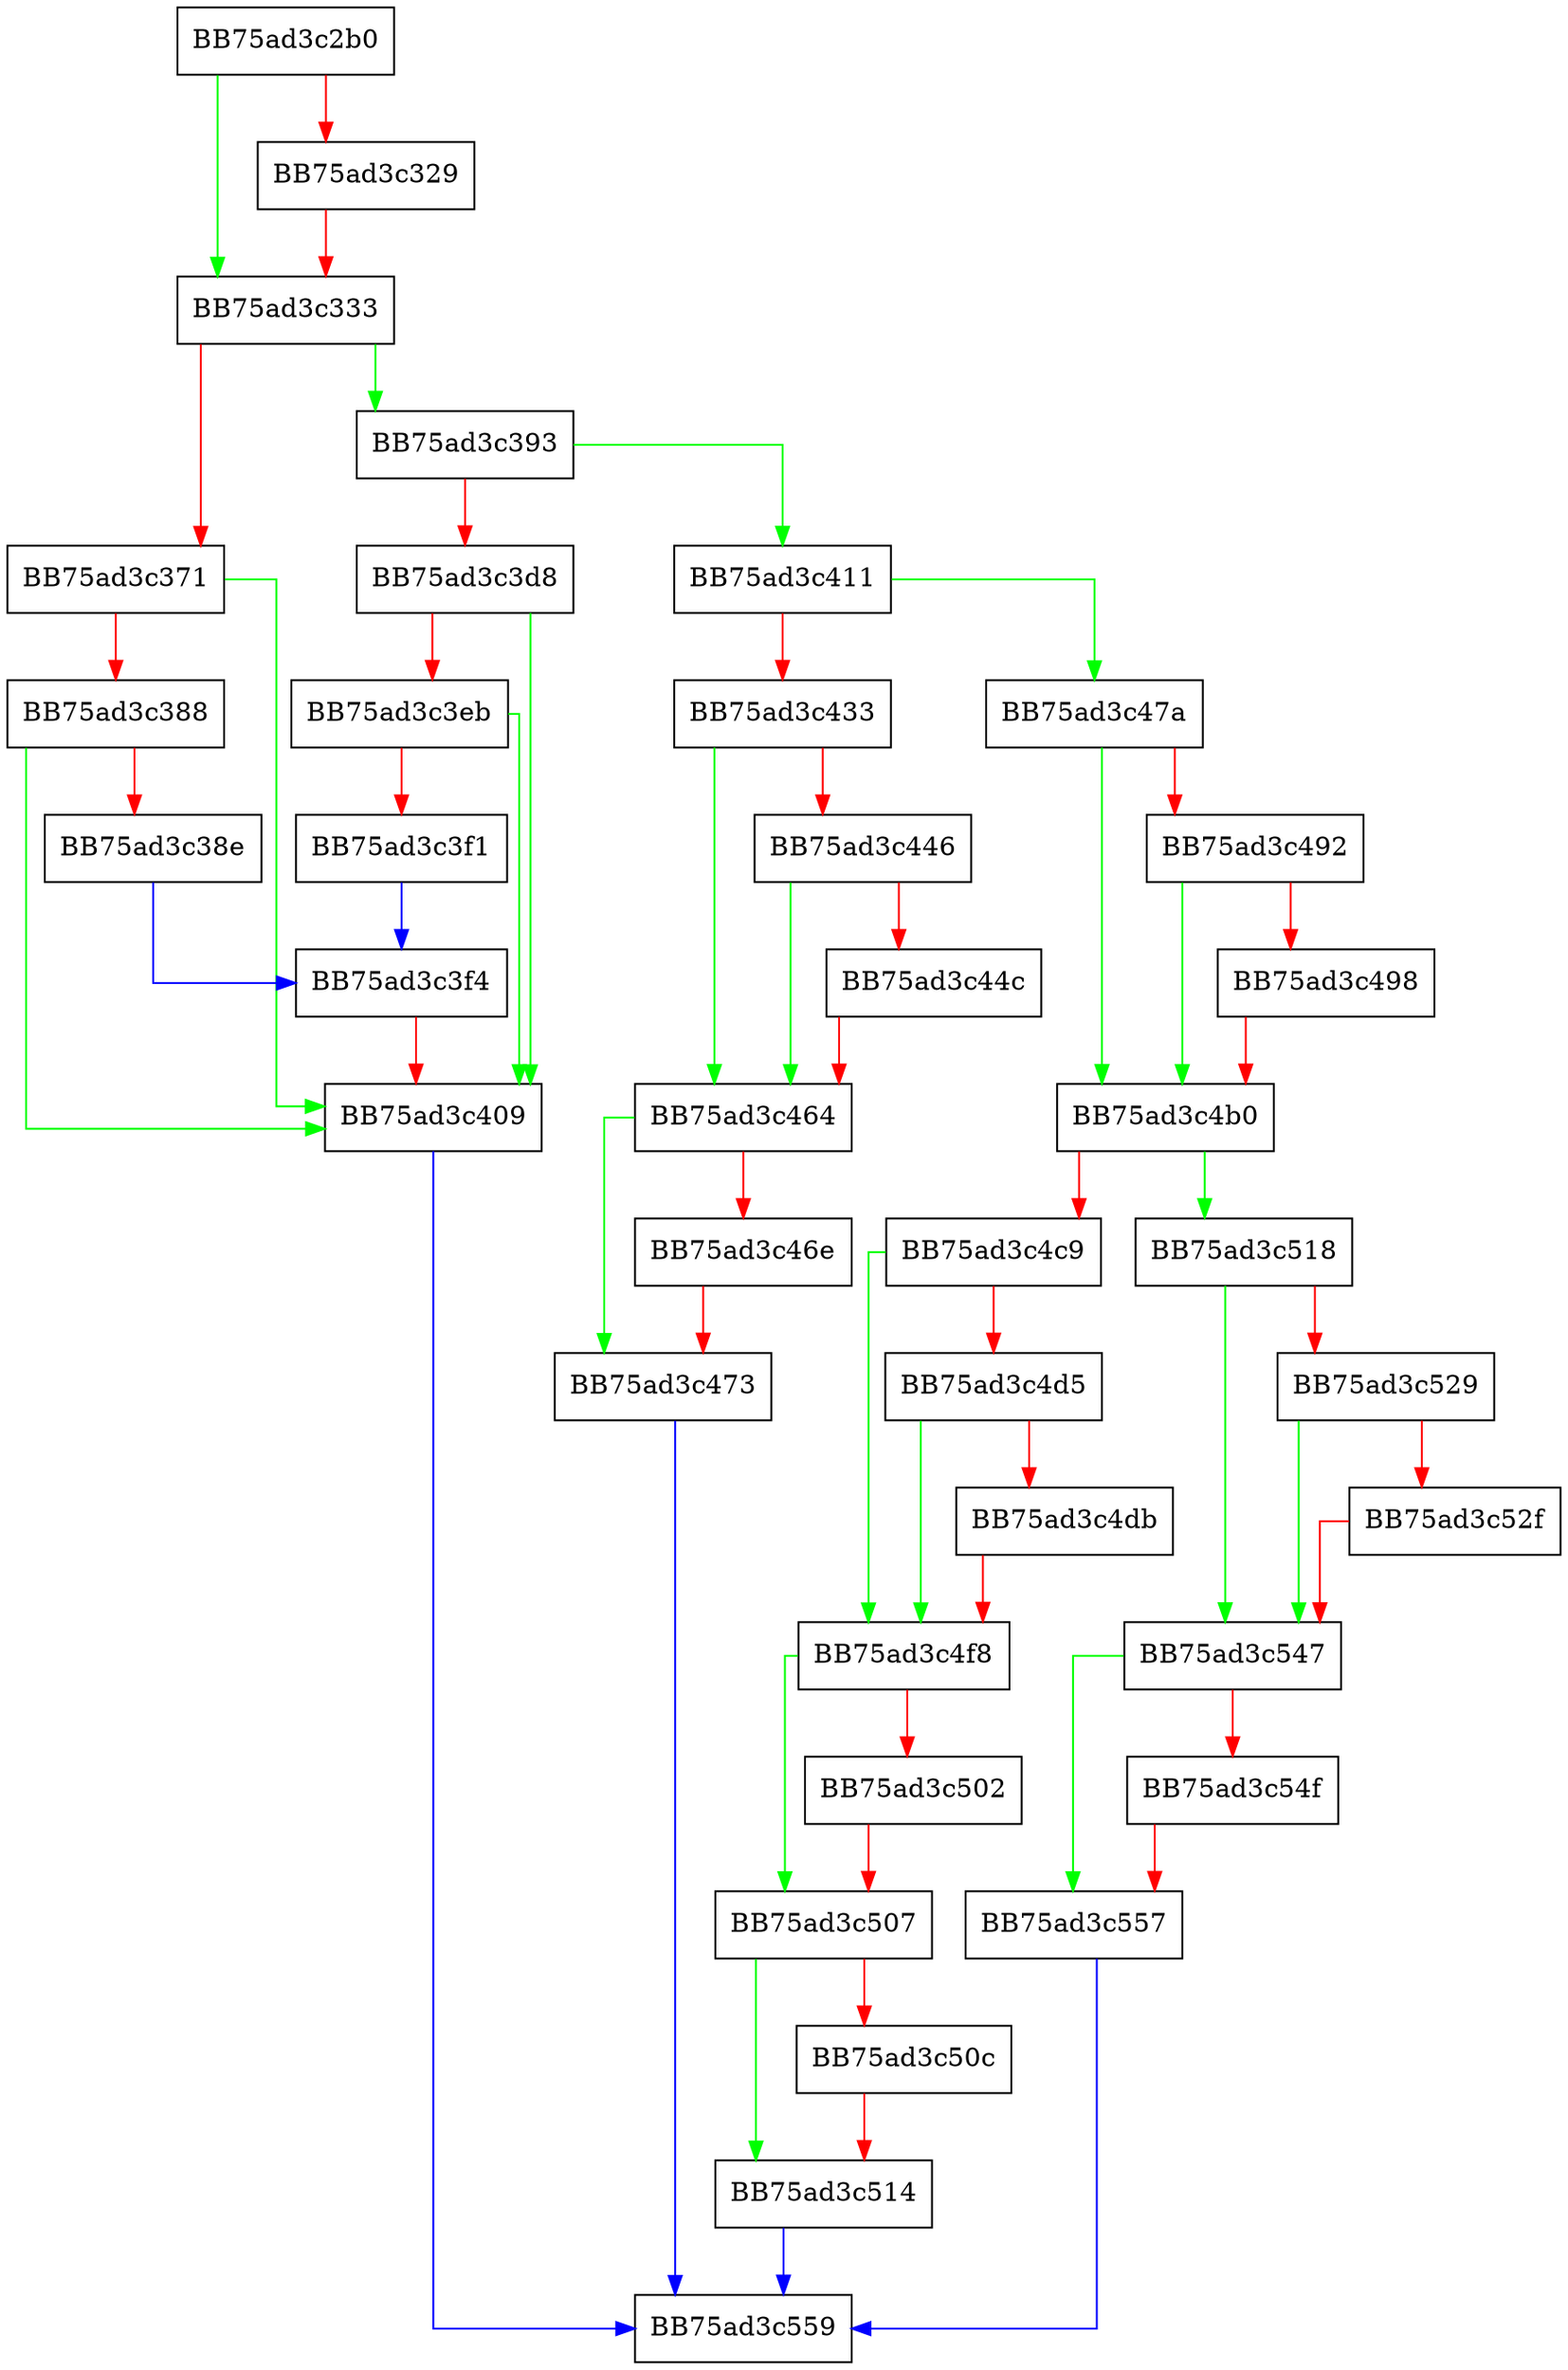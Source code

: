 digraph GetAlureonPath {
  node [shape="box"];
  graph [splines=ortho];
  BB75ad3c2b0 -> BB75ad3c333 [color="green"];
  BB75ad3c2b0 -> BB75ad3c329 [color="red"];
  BB75ad3c329 -> BB75ad3c333 [color="red"];
  BB75ad3c333 -> BB75ad3c393 [color="green"];
  BB75ad3c333 -> BB75ad3c371 [color="red"];
  BB75ad3c371 -> BB75ad3c409 [color="green"];
  BB75ad3c371 -> BB75ad3c388 [color="red"];
  BB75ad3c388 -> BB75ad3c409 [color="green"];
  BB75ad3c388 -> BB75ad3c38e [color="red"];
  BB75ad3c38e -> BB75ad3c3f4 [color="blue"];
  BB75ad3c393 -> BB75ad3c411 [color="green"];
  BB75ad3c393 -> BB75ad3c3d8 [color="red"];
  BB75ad3c3d8 -> BB75ad3c409 [color="green"];
  BB75ad3c3d8 -> BB75ad3c3eb [color="red"];
  BB75ad3c3eb -> BB75ad3c409 [color="green"];
  BB75ad3c3eb -> BB75ad3c3f1 [color="red"];
  BB75ad3c3f1 -> BB75ad3c3f4 [color="blue"];
  BB75ad3c3f4 -> BB75ad3c409 [color="red"];
  BB75ad3c409 -> BB75ad3c559 [color="blue"];
  BB75ad3c411 -> BB75ad3c47a [color="green"];
  BB75ad3c411 -> BB75ad3c433 [color="red"];
  BB75ad3c433 -> BB75ad3c464 [color="green"];
  BB75ad3c433 -> BB75ad3c446 [color="red"];
  BB75ad3c446 -> BB75ad3c464 [color="green"];
  BB75ad3c446 -> BB75ad3c44c [color="red"];
  BB75ad3c44c -> BB75ad3c464 [color="red"];
  BB75ad3c464 -> BB75ad3c473 [color="green"];
  BB75ad3c464 -> BB75ad3c46e [color="red"];
  BB75ad3c46e -> BB75ad3c473 [color="red"];
  BB75ad3c473 -> BB75ad3c559 [color="blue"];
  BB75ad3c47a -> BB75ad3c4b0 [color="green"];
  BB75ad3c47a -> BB75ad3c492 [color="red"];
  BB75ad3c492 -> BB75ad3c4b0 [color="green"];
  BB75ad3c492 -> BB75ad3c498 [color="red"];
  BB75ad3c498 -> BB75ad3c4b0 [color="red"];
  BB75ad3c4b0 -> BB75ad3c518 [color="green"];
  BB75ad3c4b0 -> BB75ad3c4c9 [color="red"];
  BB75ad3c4c9 -> BB75ad3c4f8 [color="green"];
  BB75ad3c4c9 -> BB75ad3c4d5 [color="red"];
  BB75ad3c4d5 -> BB75ad3c4f8 [color="green"];
  BB75ad3c4d5 -> BB75ad3c4db [color="red"];
  BB75ad3c4db -> BB75ad3c4f8 [color="red"];
  BB75ad3c4f8 -> BB75ad3c507 [color="green"];
  BB75ad3c4f8 -> BB75ad3c502 [color="red"];
  BB75ad3c502 -> BB75ad3c507 [color="red"];
  BB75ad3c507 -> BB75ad3c514 [color="green"];
  BB75ad3c507 -> BB75ad3c50c [color="red"];
  BB75ad3c50c -> BB75ad3c514 [color="red"];
  BB75ad3c514 -> BB75ad3c559 [color="blue"];
  BB75ad3c518 -> BB75ad3c547 [color="green"];
  BB75ad3c518 -> BB75ad3c529 [color="red"];
  BB75ad3c529 -> BB75ad3c547 [color="green"];
  BB75ad3c529 -> BB75ad3c52f [color="red"];
  BB75ad3c52f -> BB75ad3c547 [color="red"];
  BB75ad3c547 -> BB75ad3c557 [color="green"];
  BB75ad3c547 -> BB75ad3c54f [color="red"];
  BB75ad3c54f -> BB75ad3c557 [color="red"];
  BB75ad3c557 -> BB75ad3c559 [color="blue"];
}
